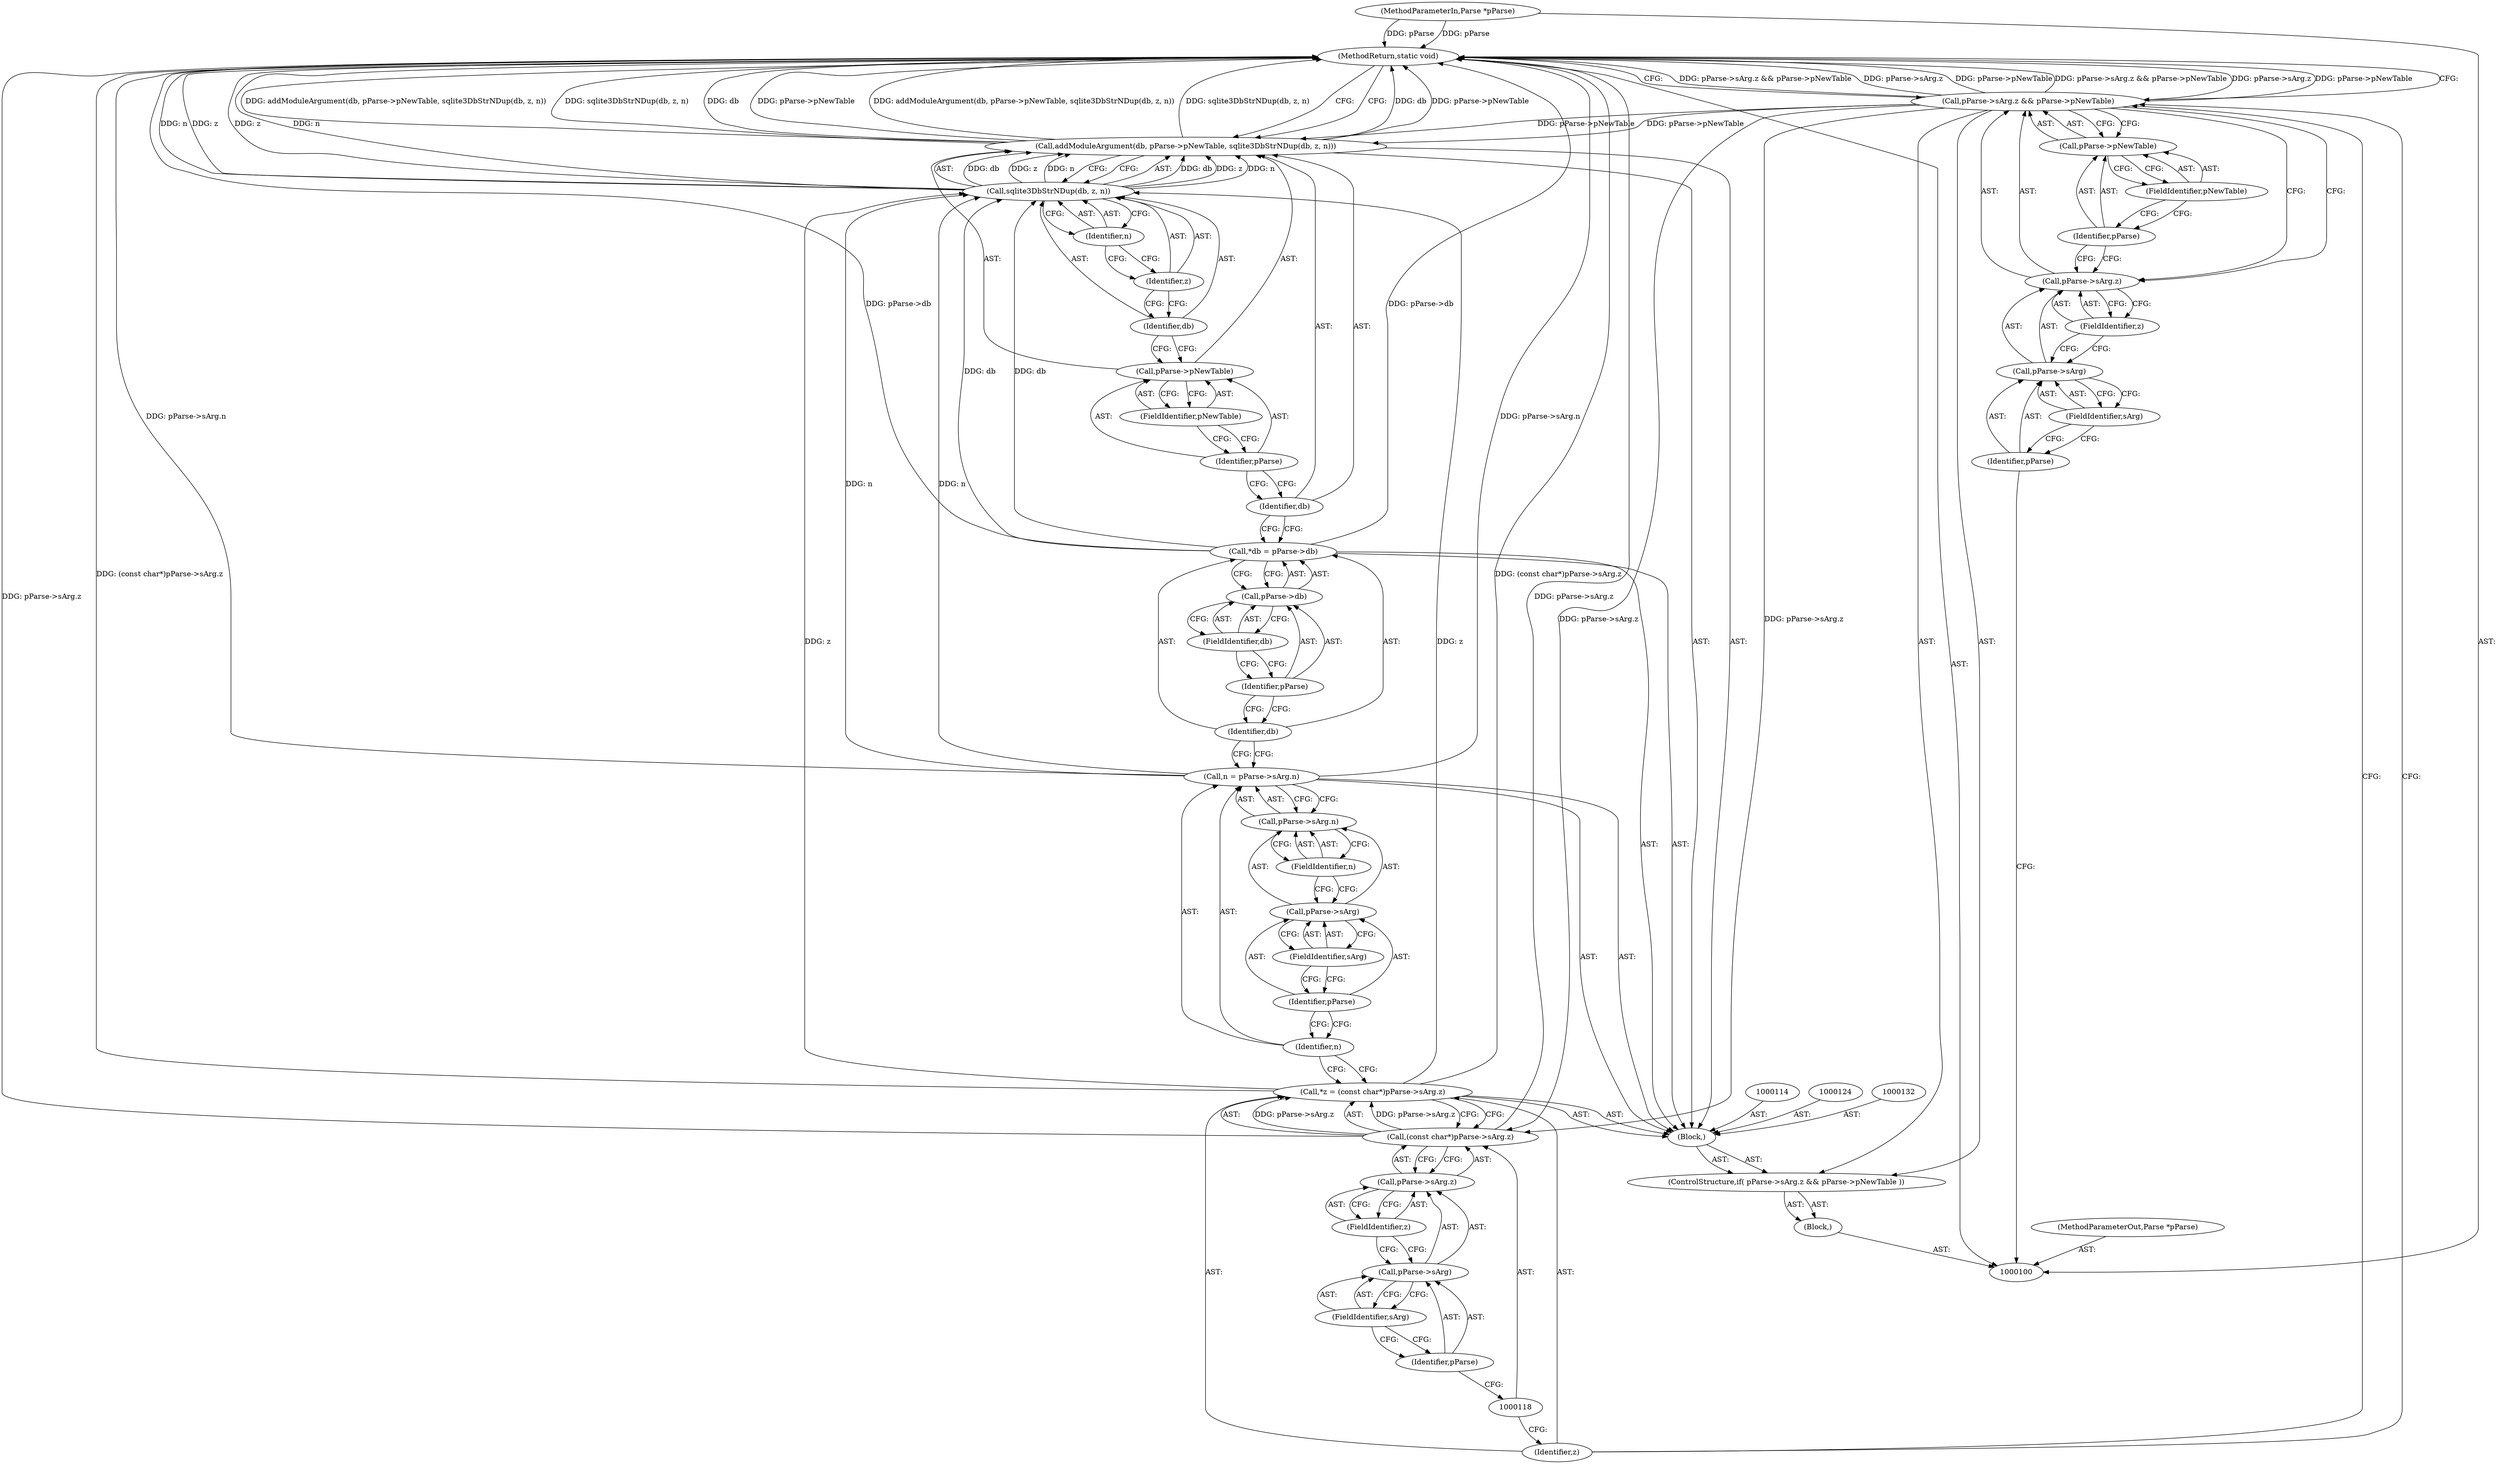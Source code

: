 digraph "1_Chrome_517ac71c9ee27f856f9becde8abea7d1604af9d4" {
"1000147" [label="(MethodReturn,static void)"];
"1000101" [label="(MethodParameterIn,Parse *pParse)"];
"1000192" [label="(MethodParameterOut,Parse *pParse)"];
"1000102" [label="(Block,)"];
"1000108" [label="(FieldIdentifier,sArg)"];
"1000109" [label="(FieldIdentifier,z)"];
"1000103" [label="(ControlStructure,if( pParse->sArg.z && pParse->pNewTable ))"];
"1000110" [label="(Call,pParse->pNewTable)"];
"1000111" [label="(Identifier,pParse)"];
"1000112" [label="(FieldIdentifier,pNewTable)"];
"1000104" [label="(Call,pParse->sArg.z && pParse->pNewTable)"];
"1000105" [label="(Call,pParse->sArg.z)"];
"1000106" [label="(Call,pParse->sArg)"];
"1000107" [label="(Identifier,pParse)"];
"1000115" [label="(Call,*z = (const char*)pParse->sArg.z)"];
"1000116" [label="(Identifier,z)"];
"1000117" [label="(Call,(const char*)pParse->sArg.z)"];
"1000119" [label="(Call,pParse->sArg.z)"];
"1000120" [label="(Call,pParse->sArg)"];
"1000121" [label="(Identifier,pParse)"];
"1000122" [label="(FieldIdentifier,sArg)"];
"1000123" [label="(FieldIdentifier,z)"];
"1000127" [label="(Call,pParse->sArg.n)"];
"1000128" [label="(Call,pParse->sArg)"];
"1000129" [label="(Identifier,pParse)"];
"1000130" [label="(FieldIdentifier,sArg)"];
"1000131" [label="(FieldIdentifier,n)"];
"1000125" [label="(Call,n = pParse->sArg.n)"];
"1000126" [label="(Identifier,n)"];
"1000133" [label="(Call,*db = pParse->db)"];
"1000134" [label="(Identifier,db)"];
"1000135" [label="(Call,pParse->db)"];
"1000136" [label="(Identifier,pParse)"];
"1000137" [label="(FieldIdentifier,db)"];
"1000113" [label="(Block,)"];
"1000139" [label="(Identifier,db)"];
"1000140" [label="(Call,pParse->pNewTable)"];
"1000141" [label="(Identifier,pParse)"];
"1000142" [label="(FieldIdentifier,pNewTable)"];
"1000138" [label="(Call,addModuleArgument(db, pParse->pNewTable, sqlite3DbStrNDup(db, z, n)))"];
"1000143" [label="(Call,sqlite3DbStrNDup(db, z, n))"];
"1000144" [label="(Identifier,db)"];
"1000145" [label="(Identifier,z)"];
"1000146" [label="(Identifier,n)"];
"1000147" -> "1000100"  [label="AST: "];
"1000147" -> "1000138"  [label="CFG: "];
"1000147" -> "1000104"  [label="CFG: "];
"1000115" -> "1000147"  [label="DDG: (const char*)pParse->sArg.z"];
"1000104" -> "1000147"  [label="DDG: pParse->sArg.z && pParse->pNewTable"];
"1000104" -> "1000147"  [label="DDG: pParse->sArg.z"];
"1000104" -> "1000147"  [label="DDG: pParse->pNewTable"];
"1000138" -> "1000147"  [label="DDG: db"];
"1000138" -> "1000147"  [label="DDG: pParse->pNewTable"];
"1000138" -> "1000147"  [label="DDG: addModuleArgument(db, pParse->pNewTable, sqlite3DbStrNDup(db, z, n))"];
"1000138" -> "1000147"  [label="DDG: sqlite3DbStrNDup(db, z, n)"];
"1000125" -> "1000147"  [label="DDG: pParse->sArg.n"];
"1000117" -> "1000147"  [label="DDG: pParse->sArg.z"];
"1000143" -> "1000147"  [label="DDG: n"];
"1000143" -> "1000147"  [label="DDG: z"];
"1000133" -> "1000147"  [label="DDG: pParse->db"];
"1000101" -> "1000147"  [label="DDG: pParse"];
"1000101" -> "1000100"  [label="AST: "];
"1000101" -> "1000147"  [label="DDG: pParse"];
"1000192" -> "1000100"  [label="AST: "];
"1000102" -> "1000100"  [label="AST: "];
"1000103" -> "1000102"  [label="AST: "];
"1000108" -> "1000106"  [label="AST: "];
"1000108" -> "1000107"  [label="CFG: "];
"1000106" -> "1000108"  [label="CFG: "];
"1000109" -> "1000105"  [label="AST: "];
"1000109" -> "1000106"  [label="CFG: "];
"1000105" -> "1000109"  [label="CFG: "];
"1000103" -> "1000102"  [label="AST: "];
"1000104" -> "1000103"  [label="AST: "];
"1000113" -> "1000103"  [label="AST: "];
"1000110" -> "1000104"  [label="AST: "];
"1000110" -> "1000112"  [label="CFG: "];
"1000111" -> "1000110"  [label="AST: "];
"1000112" -> "1000110"  [label="AST: "];
"1000104" -> "1000110"  [label="CFG: "];
"1000111" -> "1000110"  [label="AST: "];
"1000111" -> "1000105"  [label="CFG: "];
"1000112" -> "1000111"  [label="CFG: "];
"1000112" -> "1000110"  [label="AST: "];
"1000112" -> "1000111"  [label="CFG: "];
"1000110" -> "1000112"  [label="CFG: "];
"1000104" -> "1000103"  [label="AST: "];
"1000104" -> "1000105"  [label="CFG: "];
"1000104" -> "1000110"  [label="CFG: "];
"1000105" -> "1000104"  [label="AST: "];
"1000110" -> "1000104"  [label="AST: "];
"1000116" -> "1000104"  [label="CFG: "];
"1000147" -> "1000104"  [label="CFG: "];
"1000104" -> "1000147"  [label="DDG: pParse->sArg.z && pParse->pNewTable"];
"1000104" -> "1000147"  [label="DDG: pParse->sArg.z"];
"1000104" -> "1000147"  [label="DDG: pParse->pNewTable"];
"1000104" -> "1000117"  [label="DDG: pParse->sArg.z"];
"1000104" -> "1000138"  [label="DDG: pParse->pNewTable"];
"1000105" -> "1000104"  [label="AST: "];
"1000105" -> "1000109"  [label="CFG: "];
"1000106" -> "1000105"  [label="AST: "];
"1000109" -> "1000105"  [label="AST: "];
"1000111" -> "1000105"  [label="CFG: "];
"1000104" -> "1000105"  [label="CFG: "];
"1000106" -> "1000105"  [label="AST: "];
"1000106" -> "1000108"  [label="CFG: "];
"1000107" -> "1000106"  [label="AST: "];
"1000108" -> "1000106"  [label="AST: "];
"1000109" -> "1000106"  [label="CFG: "];
"1000107" -> "1000106"  [label="AST: "];
"1000107" -> "1000100"  [label="CFG: "];
"1000108" -> "1000107"  [label="CFG: "];
"1000115" -> "1000113"  [label="AST: "];
"1000115" -> "1000117"  [label="CFG: "];
"1000116" -> "1000115"  [label="AST: "];
"1000117" -> "1000115"  [label="AST: "];
"1000126" -> "1000115"  [label="CFG: "];
"1000115" -> "1000147"  [label="DDG: (const char*)pParse->sArg.z"];
"1000117" -> "1000115"  [label="DDG: pParse->sArg.z"];
"1000115" -> "1000143"  [label="DDG: z"];
"1000116" -> "1000115"  [label="AST: "];
"1000116" -> "1000104"  [label="CFG: "];
"1000118" -> "1000116"  [label="CFG: "];
"1000117" -> "1000115"  [label="AST: "];
"1000117" -> "1000119"  [label="CFG: "];
"1000118" -> "1000117"  [label="AST: "];
"1000119" -> "1000117"  [label="AST: "];
"1000115" -> "1000117"  [label="CFG: "];
"1000117" -> "1000147"  [label="DDG: pParse->sArg.z"];
"1000117" -> "1000115"  [label="DDG: pParse->sArg.z"];
"1000104" -> "1000117"  [label="DDG: pParse->sArg.z"];
"1000119" -> "1000117"  [label="AST: "];
"1000119" -> "1000123"  [label="CFG: "];
"1000120" -> "1000119"  [label="AST: "];
"1000123" -> "1000119"  [label="AST: "];
"1000117" -> "1000119"  [label="CFG: "];
"1000120" -> "1000119"  [label="AST: "];
"1000120" -> "1000122"  [label="CFG: "];
"1000121" -> "1000120"  [label="AST: "];
"1000122" -> "1000120"  [label="AST: "];
"1000123" -> "1000120"  [label="CFG: "];
"1000121" -> "1000120"  [label="AST: "];
"1000121" -> "1000118"  [label="CFG: "];
"1000122" -> "1000121"  [label="CFG: "];
"1000122" -> "1000120"  [label="AST: "];
"1000122" -> "1000121"  [label="CFG: "];
"1000120" -> "1000122"  [label="CFG: "];
"1000123" -> "1000119"  [label="AST: "];
"1000123" -> "1000120"  [label="CFG: "];
"1000119" -> "1000123"  [label="CFG: "];
"1000127" -> "1000125"  [label="AST: "];
"1000127" -> "1000131"  [label="CFG: "];
"1000128" -> "1000127"  [label="AST: "];
"1000131" -> "1000127"  [label="AST: "];
"1000125" -> "1000127"  [label="CFG: "];
"1000128" -> "1000127"  [label="AST: "];
"1000128" -> "1000130"  [label="CFG: "];
"1000129" -> "1000128"  [label="AST: "];
"1000130" -> "1000128"  [label="AST: "];
"1000131" -> "1000128"  [label="CFG: "];
"1000129" -> "1000128"  [label="AST: "];
"1000129" -> "1000126"  [label="CFG: "];
"1000130" -> "1000129"  [label="CFG: "];
"1000130" -> "1000128"  [label="AST: "];
"1000130" -> "1000129"  [label="CFG: "];
"1000128" -> "1000130"  [label="CFG: "];
"1000131" -> "1000127"  [label="AST: "];
"1000131" -> "1000128"  [label="CFG: "];
"1000127" -> "1000131"  [label="CFG: "];
"1000125" -> "1000113"  [label="AST: "];
"1000125" -> "1000127"  [label="CFG: "];
"1000126" -> "1000125"  [label="AST: "];
"1000127" -> "1000125"  [label="AST: "];
"1000134" -> "1000125"  [label="CFG: "];
"1000125" -> "1000147"  [label="DDG: pParse->sArg.n"];
"1000125" -> "1000143"  [label="DDG: n"];
"1000126" -> "1000125"  [label="AST: "];
"1000126" -> "1000115"  [label="CFG: "];
"1000129" -> "1000126"  [label="CFG: "];
"1000133" -> "1000113"  [label="AST: "];
"1000133" -> "1000135"  [label="CFG: "];
"1000134" -> "1000133"  [label="AST: "];
"1000135" -> "1000133"  [label="AST: "];
"1000139" -> "1000133"  [label="CFG: "];
"1000133" -> "1000147"  [label="DDG: pParse->db"];
"1000133" -> "1000143"  [label="DDG: db"];
"1000134" -> "1000133"  [label="AST: "];
"1000134" -> "1000125"  [label="CFG: "];
"1000136" -> "1000134"  [label="CFG: "];
"1000135" -> "1000133"  [label="AST: "];
"1000135" -> "1000137"  [label="CFG: "];
"1000136" -> "1000135"  [label="AST: "];
"1000137" -> "1000135"  [label="AST: "];
"1000133" -> "1000135"  [label="CFG: "];
"1000136" -> "1000135"  [label="AST: "];
"1000136" -> "1000134"  [label="CFG: "];
"1000137" -> "1000136"  [label="CFG: "];
"1000137" -> "1000135"  [label="AST: "];
"1000137" -> "1000136"  [label="CFG: "];
"1000135" -> "1000137"  [label="CFG: "];
"1000113" -> "1000103"  [label="AST: "];
"1000114" -> "1000113"  [label="AST: "];
"1000115" -> "1000113"  [label="AST: "];
"1000124" -> "1000113"  [label="AST: "];
"1000125" -> "1000113"  [label="AST: "];
"1000132" -> "1000113"  [label="AST: "];
"1000133" -> "1000113"  [label="AST: "];
"1000138" -> "1000113"  [label="AST: "];
"1000139" -> "1000138"  [label="AST: "];
"1000139" -> "1000133"  [label="CFG: "];
"1000141" -> "1000139"  [label="CFG: "];
"1000140" -> "1000138"  [label="AST: "];
"1000140" -> "1000142"  [label="CFG: "];
"1000141" -> "1000140"  [label="AST: "];
"1000142" -> "1000140"  [label="AST: "];
"1000144" -> "1000140"  [label="CFG: "];
"1000141" -> "1000140"  [label="AST: "];
"1000141" -> "1000139"  [label="CFG: "];
"1000142" -> "1000141"  [label="CFG: "];
"1000142" -> "1000140"  [label="AST: "];
"1000142" -> "1000141"  [label="CFG: "];
"1000140" -> "1000142"  [label="CFG: "];
"1000138" -> "1000113"  [label="AST: "];
"1000138" -> "1000143"  [label="CFG: "];
"1000139" -> "1000138"  [label="AST: "];
"1000140" -> "1000138"  [label="AST: "];
"1000143" -> "1000138"  [label="AST: "];
"1000147" -> "1000138"  [label="CFG: "];
"1000138" -> "1000147"  [label="DDG: db"];
"1000138" -> "1000147"  [label="DDG: pParse->pNewTable"];
"1000138" -> "1000147"  [label="DDG: addModuleArgument(db, pParse->pNewTable, sqlite3DbStrNDup(db, z, n))"];
"1000138" -> "1000147"  [label="DDG: sqlite3DbStrNDup(db, z, n)"];
"1000143" -> "1000138"  [label="DDG: db"];
"1000143" -> "1000138"  [label="DDG: z"];
"1000143" -> "1000138"  [label="DDG: n"];
"1000104" -> "1000138"  [label="DDG: pParse->pNewTable"];
"1000143" -> "1000138"  [label="AST: "];
"1000143" -> "1000146"  [label="CFG: "];
"1000144" -> "1000143"  [label="AST: "];
"1000145" -> "1000143"  [label="AST: "];
"1000146" -> "1000143"  [label="AST: "];
"1000138" -> "1000143"  [label="CFG: "];
"1000143" -> "1000147"  [label="DDG: n"];
"1000143" -> "1000147"  [label="DDG: z"];
"1000143" -> "1000138"  [label="DDG: db"];
"1000143" -> "1000138"  [label="DDG: z"];
"1000143" -> "1000138"  [label="DDG: n"];
"1000133" -> "1000143"  [label="DDG: db"];
"1000115" -> "1000143"  [label="DDG: z"];
"1000125" -> "1000143"  [label="DDG: n"];
"1000144" -> "1000143"  [label="AST: "];
"1000144" -> "1000140"  [label="CFG: "];
"1000145" -> "1000144"  [label="CFG: "];
"1000145" -> "1000143"  [label="AST: "];
"1000145" -> "1000144"  [label="CFG: "];
"1000146" -> "1000145"  [label="CFG: "];
"1000146" -> "1000143"  [label="AST: "];
"1000146" -> "1000145"  [label="CFG: "];
"1000143" -> "1000146"  [label="CFG: "];
}
